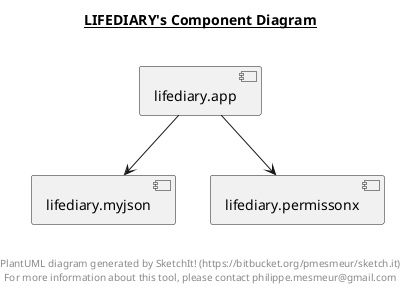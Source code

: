 @startuml

title __LIFEDIARY's Component Diagram__\n

  [lifediary.app] --> [lifediary.myjson]
  [lifediary.app] --> [lifediary.permissonx]


right footer


PlantUML diagram generated by SketchIt! (https://bitbucket.org/pmesmeur/sketch.it)
For more information about this tool, please contact philippe.mesmeur@gmail.com
endfooter

@enduml
